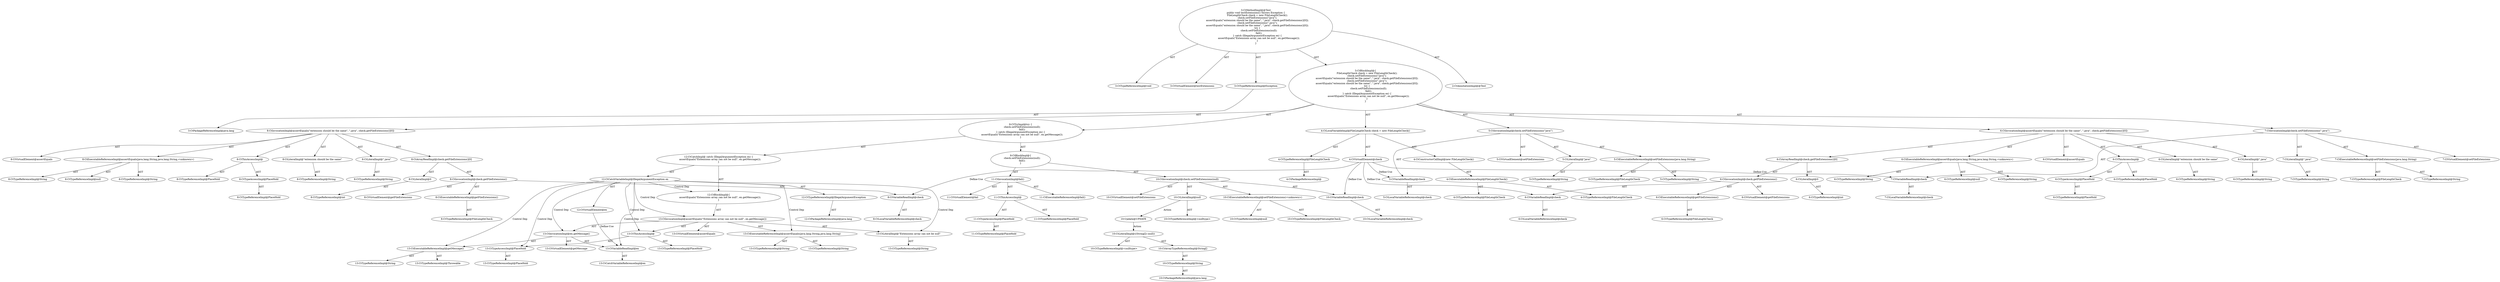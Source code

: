 digraph "testExtensions#?" {
0 [label="3:CtTypeReferenceImpl@void" shape=ellipse]
1 [label="3:CtVirtualElement@testExtensions" shape=ellipse]
2 [label="3:CtTypeReferenceImpl@Exception" shape=ellipse]
3 [label="3:CtPackageReferenceImpl@java.lang" shape=ellipse]
4 [label="4:CtTypeReferenceImpl@FileLengthCheck" shape=ellipse]
5 [label="4:CtPackageReferenceImpl@" shape=ellipse]
6 [label="4:CtExecutableReferenceImpl@FileLengthCheck()" shape=ellipse]
7 [label="4:CtTypeReferenceImpl@FileLengthCheck" shape=ellipse]
8 [label="4:CtTypeReferenceImpl@FileLengthCheck" shape=ellipse]
9 [label="4:CtConstructorCallImpl@new FileLengthCheck()" shape=ellipse]
10 [label="4:CtVirtualElement@check" shape=ellipse]
11 [label="4:CtLocalVariableImpl@FileLengthCheck check = new FileLengthCheck()" shape=ellipse]
12 [label="5:CtExecutableReferenceImpl@setFileExtensions(java.lang.String)" shape=ellipse]
13 [label="5:CtTypeReferenceImpl@FileLengthCheck" shape=ellipse]
14 [label="5:CtTypeReferenceImpl@String" shape=ellipse]
15 [label="5:CtVirtualElement@setFileExtensions" shape=ellipse]
16 [label="5:CtVariableReadImpl@check" shape=ellipse]
17 [label="5:CtLocalVariableReferenceImpl@check" shape=ellipse]
18 [label="5:CtLiteralImpl@\"java\"" shape=ellipse]
19 [label="5:CtTypeReferenceImpl@String" shape=ellipse]
20 [label="5:CtInvocationImpl@check.setFileExtensions(\"java\")" shape=ellipse]
21 [label="6:CtExecutableReferenceImpl@assertEquals(java.lang.String,java.lang.String,<unknown>)" shape=ellipse]
22 [label="6:CtTypeReferenceImpl@String" shape=ellipse]
23 [label="6:CtTypeReferenceImpl@String" shape=ellipse]
24 [label="6:CtTypeReferenceImpl@null" shape=ellipse]
25 [label="6:CtVirtualElement@assertEquals" shape=ellipse]
26 [label="6:CtTypeAccessImpl@PlaceHold" shape=ellipse]
27 [label="6:CtTypeReferenceImpl@PlaceHold" shape=ellipse]
28 [label="6:CtThisAccessImpl@" shape=ellipse]
29 [label="6:CtTypeReferenceImpl@PlaceHold" shape=ellipse]
30 [label="6:CtLiteralImpl@\"extension should be the same\"" shape=ellipse]
31 [label="6:CtTypeReferenceImpl@String" shape=ellipse]
32 [label="6:CtLiteralImpl@\".java\"" shape=ellipse]
33 [label="6:CtTypeReferenceImpl@String" shape=ellipse]
34 [label="6:CtExecutableReferenceImpl@getFileExtensions()" shape=ellipse]
35 [label="6:CtTypeReferenceImpl@FileLengthCheck" shape=ellipse]
36 [label="6:CtVirtualElement@getFileExtensions" shape=ellipse]
37 [label="6:CtVariableReadImpl@check" shape=ellipse]
38 [label="6:CtLocalVariableReferenceImpl@check" shape=ellipse]
39 [label="6:CtInvocationImpl@check.getFileExtensions()" shape=ellipse]
40 [label="6:CtLiteralImpl@0" shape=ellipse]
41 [label="6:CtTypeReferenceImpl@int" shape=ellipse]
42 [label="6:CtArrayReadImpl@check.getFileExtensions()[0]" shape=ellipse]
43 [label="6:CtInvocationImpl@assertEquals(\"extension should be the same\", \".java\", check.getFileExtensions()[0])" shape=ellipse]
44 [label="7:CtExecutableReferenceImpl@setFileExtensions(java.lang.String)" shape=ellipse]
45 [label="7:CtTypeReferenceImpl@FileLengthCheck" shape=ellipse]
46 [label="7:CtTypeReferenceImpl@String" shape=ellipse]
47 [label="7:CtVirtualElement@setFileExtensions" shape=ellipse]
48 [label="7:CtVariableReadImpl@check" shape=ellipse]
49 [label="7:CtLocalVariableReferenceImpl@check" shape=ellipse]
50 [label="7:CtLiteralImpl@\".java\"" shape=ellipse]
51 [label="7:CtTypeReferenceImpl@String" shape=ellipse]
52 [label="7:CtInvocationImpl@check.setFileExtensions(\".java\")" shape=ellipse]
53 [label="8:CtExecutableReferenceImpl@assertEquals(java.lang.String,java.lang.String,<unknown>)" shape=ellipse]
54 [label="8:CtTypeReferenceImpl@String" shape=ellipse]
55 [label="8:CtTypeReferenceImpl@String" shape=ellipse]
56 [label="8:CtTypeReferenceImpl@null" shape=ellipse]
57 [label="8:CtVirtualElement@assertEquals" shape=ellipse]
58 [label="8:CtTypeAccessImpl@PlaceHold" shape=ellipse]
59 [label="8:CtTypeReferenceImpl@PlaceHold" shape=ellipse]
60 [label="8:CtThisAccessImpl@" shape=ellipse]
61 [label="8:CtTypeReferenceImpl@PlaceHold" shape=ellipse]
62 [label="8:CtLiteralImpl@\"extension should be the same\"" shape=ellipse]
63 [label="8:CtTypeReferenceImpl@String" shape=ellipse]
64 [label="8:CtLiteralImpl@\".java\"" shape=ellipse]
65 [label="8:CtTypeReferenceImpl@String" shape=ellipse]
66 [label="8:CtExecutableReferenceImpl@getFileExtensions()" shape=ellipse]
67 [label="8:CtTypeReferenceImpl@FileLengthCheck" shape=ellipse]
68 [label="8:CtVirtualElement@getFileExtensions" shape=ellipse]
69 [label="8:CtVariableReadImpl@check" shape=ellipse]
70 [label="8:CtLocalVariableReferenceImpl@check" shape=ellipse]
71 [label="8:CtInvocationImpl@check.getFileExtensions()" shape=ellipse]
72 [label="8:CtLiteralImpl@0" shape=ellipse]
73 [label="8:CtTypeReferenceImpl@int" shape=ellipse]
74 [label="8:CtArrayReadImpl@check.getFileExtensions()[0]" shape=ellipse]
75 [label="8:CtInvocationImpl@assertEquals(\"extension should be the same\", \".java\", check.getFileExtensions()[0])" shape=ellipse]
76 [label="10:CtExecutableReferenceImpl@setFileExtensions(<unknown>)" shape=ellipse]
77 [label="10:CtTypeReferenceImpl@FileLengthCheck" shape=ellipse]
78 [label="10:CtTypeReferenceImpl@null" shape=ellipse]
79 [label="10:CtVirtualElement@setFileExtensions" shape=ellipse]
80 [label="10:CtVariableReadImpl@check" shape=ellipse]
81 [label="10:CtLocalVariableReferenceImpl@check" shape=ellipse]
82 [label="10:CtLiteralImpl@null" shape=ellipse]
83 [label="10:CtTypeReferenceImpl@<nulltype>" shape=ellipse]
84 [label="10:CtInvocationImpl@check.setFileExtensions(null)" shape=ellipse]
85 [label="11:CtExecutableReferenceImpl@fail()" shape=ellipse]
86 [label="11:CtVirtualElement@fail" shape=ellipse]
87 [label="11:CtTypeAccessImpl@PlaceHold" shape=ellipse]
88 [label="11:CtTypeReferenceImpl@PlaceHold" shape=ellipse]
89 [label="11:CtThisAccessImpl@" shape=ellipse]
90 [label="11:CtTypeReferenceImpl@PlaceHold" shape=ellipse]
91 [label="11:CtInvocationImpl@fail()" shape=ellipse]
92 [label="9:CtBlockImpl@\{
    check.setFileExtensions(null);
    fail();
\}" shape=ellipse]
93 [label="12:CtVirtualElement@ex" shape=ellipse]
94 [label="12:CtTypeReferenceImpl@IllegalArgumentException" shape=ellipse]
95 [label="12:CtPackageReferenceImpl@java.lang" shape=ellipse]
96 [label="12:CtCatchVariableImpl@IllegalArgumentException ex" shape=ellipse]
97 [label="13:CtExecutableReferenceImpl@assertEquals(java.lang.String,java.lang.String)" shape=ellipse]
98 [label="13:CtTypeReferenceImpl@String" shape=ellipse]
99 [label="13:CtTypeReferenceImpl@String" shape=ellipse]
100 [label="13:CtVirtualElement@assertEquals" shape=ellipse]
101 [label="13:CtTypeAccessImpl@PlaceHold" shape=ellipse]
102 [label="13:CtTypeReferenceImpl@PlaceHold" shape=ellipse]
103 [label="13:CtThisAccessImpl@" shape=ellipse]
104 [label="13:CtTypeReferenceImpl@PlaceHold" shape=ellipse]
105 [label="13:CtLiteralImpl@\"Extensions array can not be null\"" shape=ellipse]
106 [label="13:CtTypeReferenceImpl@String" shape=ellipse]
107 [label="13:CtExecutableReferenceImpl@getMessage()" shape=ellipse]
108 [label="13:CtTypeReferenceImpl@Throwable" shape=ellipse]
109 [label="13:CtTypeReferenceImpl@String" shape=ellipse]
110 [label="13:CtVirtualElement@getMessage" shape=ellipse]
111 [label="13:CtVariableReadImpl@ex" shape=ellipse]
112 [label="13:CtCatchVariableReferenceImpl@ex" shape=ellipse]
113 [label="13:CtInvocationImpl@ex.getMessage()" shape=ellipse]
114 [label="13:CtInvocationImpl@assertEquals(\"Extensions array can not be null\", ex.getMessage())" shape=ellipse]
115 [label="12:CtBlockImpl@\{
    assertEquals(\"Extensions array can not be null\", ex.getMessage());
\}" shape=ellipse]
116 [label="12:CtCatchImpl@ catch (IllegalArgumentException ex) \{
    assertEquals(\"Extensions array can not be null\", ex.getMessage());
\}" shape=ellipse]
117 [label="9:CtTryImpl@try \{
    check.setFileExtensions(null);
    fail();
\} catch (IllegalArgumentException ex) \{
    assertEquals(\"Extensions array can not be null\", ex.getMessage());
\}" shape=ellipse]
118 [label="3:CtBlockImpl@\{
    FileLengthCheck check = new FileLengthCheck();
    check.setFileExtensions(\"java\");
    assertEquals(\"extension should be the same\", \".java\", check.getFileExtensions()[0]);
    check.setFileExtensions(\".java\");
    assertEquals(\"extension should be the same\", \".java\", check.getFileExtensions()[0]);
    try \{
        check.setFileExtensions(null);
        fail();
    \} catch (IllegalArgumentException ex) \{
        assertEquals(\"Extensions array can not be null\", ex.getMessage());
    \}
\}" shape=ellipse]
119 [label="3:CtMethodImpl@@Test
public void testExtensions() throws Exception \{
    FileLengthCheck check = new FileLengthCheck();
    check.setFileExtensions(\"java\");
    assertEquals(\"extension should be the same\", \".java\", check.getFileExtensions()[0]);
    check.setFileExtensions(\".java\");
    assertEquals(\"extension should be the same\", \".java\", check.getFileExtensions()[0]);
    try \{
        check.setFileExtensions(null);
        fail();
    \} catch (IllegalArgumentException ex) \{
        assertEquals(\"Extensions array can not be null\", ex.getMessage());
    \}
\}" shape=ellipse]
120 [label="2:CtAnnotationImpl@@Test" shape=ellipse]
121 [label="10:Update@UPDATE" shape=ellipse]
122 [label="10:CtTypeReferenceImpl@<nulltype>" shape=ellipse]
123 [label="10:CtPackageReferenceImpl@java.lang" shape=ellipse]
124 [label="10:CtTypeReferenceImpl@String" shape=ellipse]
125 [label="10:CtArrayTypeReferenceImpl@String[]" shape=ellipse]
126 [label="10:CtLiteralImpl@((String[]) (null))" shape=ellipse]
2 -> 3 [label="AST"];
4 -> 5 [label="AST"];
6 -> 7 [label="AST"];
6 -> 8 [label="AST"];
9 -> 6 [label="AST"];
10 -> 16 [label="Define-Use"];
10 -> 37 [label="Define-Use"];
10 -> 48 [label="Define-Use"];
10 -> 69 [label="Define-Use"];
10 -> 80 [label="Define-Use"];
11 -> 10 [label="AST"];
11 -> 4 [label="AST"];
11 -> 9 [label="AST"];
12 -> 13 [label="AST"];
12 -> 14 [label="AST"];
16 -> 17 [label="AST"];
18 -> 19 [label="AST"];
20 -> 15 [label="AST"];
20 -> 16 [label="AST"];
20 -> 12 [label="AST"];
20 -> 18 [label="AST"];
21 -> 22 [label="AST"];
21 -> 23 [label="AST"];
21 -> 24 [label="AST"];
26 -> 27 [label="AST"];
28 -> 29 [label="AST"];
28 -> 26 [label="AST"];
30 -> 31 [label="AST"];
32 -> 33 [label="AST"];
34 -> 35 [label="AST"];
37 -> 38 [label="AST"];
39 -> 36 [label="AST"];
39 -> 37 [label="AST"];
39 -> 34 [label="AST"];
40 -> 41 [label="AST"];
42 -> 39 [label="AST"];
42 -> 40 [label="AST"];
43 -> 25 [label="AST"];
43 -> 28 [label="AST"];
43 -> 21 [label="AST"];
43 -> 30 [label="AST"];
43 -> 32 [label="AST"];
43 -> 42 [label="AST"];
44 -> 45 [label="AST"];
44 -> 46 [label="AST"];
48 -> 49 [label="AST"];
50 -> 51 [label="AST"];
52 -> 47 [label="AST"];
52 -> 48 [label="AST"];
52 -> 44 [label="AST"];
52 -> 50 [label="AST"];
53 -> 54 [label="AST"];
53 -> 55 [label="AST"];
53 -> 56 [label="AST"];
58 -> 59 [label="AST"];
60 -> 61 [label="AST"];
60 -> 58 [label="AST"];
62 -> 63 [label="AST"];
64 -> 65 [label="AST"];
66 -> 67 [label="AST"];
69 -> 70 [label="AST"];
71 -> 68 [label="AST"];
71 -> 69 [label="AST"];
71 -> 66 [label="AST"];
72 -> 73 [label="AST"];
74 -> 71 [label="AST"];
74 -> 72 [label="AST"];
75 -> 57 [label="AST"];
75 -> 60 [label="AST"];
75 -> 53 [label="AST"];
75 -> 62 [label="AST"];
75 -> 64 [label="AST"];
75 -> 74 [label="AST"];
76 -> 77 [label="AST"];
76 -> 78 [label="AST"];
80 -> 81 [label="AST"];
82 -> 83 [label="AST"];
82 -> 121 [label="Action"];
84 -> 79 [label="AST"];
84 -> 80 [label="AST"];
84 -> 76 [label="AST"];
84 -> 82 [label="AST"];
87 -> 88 [label="AST"];
89 -> 90 [label="AST"];
89 -> 87 [label="AST"];
91 -> 86 [label="AST"];
91 -> 89 [label="AST"];
91 -> 85 [label="AST"];
92 -> 84 [label="AST"];
92 -> 91 [label="AST"];
93 -> 111 [label="Define-Use"];
94 -> 95 [label="AST"];
96 -> 93 [label="AST"];
96 -> 94 [label="AST"];
96 -> 115 [label="Control Dep"];
96 -> 114 [label="Control Dep"];
96 -> 97 [label="Control Dep"];
96 -> 103 [label="Control Dep"];
96 -> 101 [label="Control Dep"];
96 -> 105 [label="Control Dep"];
96 -> 113 [label="Control Dep"];
96 -> 107 [label="Control Dep"];
96 -> 111 [label="Control Dep"];
97 -> 98 [label="AST"];
97 -> 99 [label="AST"];
101 -> 102 [label="AST"];
103 -> 104 [label="AST"];
103 -> 101 [label="AST"];
105 -> 106 [label="AST"];
107 -> 108 [label="AST"];
107 -> 109 [label="AST"];
111 -> 112 [label="AST"];
113 -> 110 [label="AST"];
113 -> 111 [label="AST"];
113 -> 107 [label="AST"];
114 -> 100 [label="AST"];
114 -> 103 [label="AST"];
114 -> 97 [label="AST"];
114 -> 105 [label="AST"];
114 -> 113 [label="AST"];
115 -> 114 [label="AST"];
116 -> 96 [label="AST"];
116 -> 115 [label="AST"];
117 -> 92 [label="AST"];
117 -> 116 [label="AST"];
118 -> 11 [label="AST"];
118 -> 20 [label="AST"];
118 -> 43 [label="AST"];
118 -> 52 [label="AST"];
118 -> 75 [label="AST"];
118 -> 117 [label="AST"];
119 -> 1 [label="AST"];
119 -> 120 [label="AST"];
119 -> 0 [label="AST"];
119 -> 2 [label="AST"];
119 -> 118 [label="AST"];
121 -> 126 [label="Action"];
124 -> 123 [label="AST"];
125 -> 124 [label="AST"];
126 -> 122 [label="AST"];
126 -> 125 [label="AST"];
}